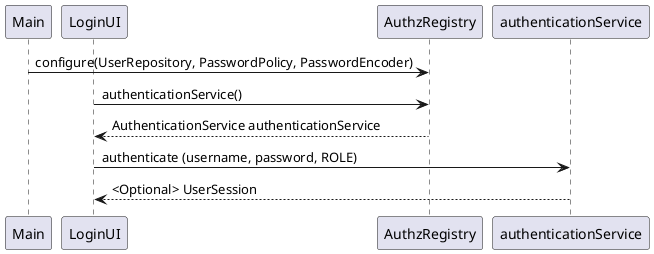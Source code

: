 @startuml

participant Main 
participant LoginUI 
participant AuthzRegistry 
participant authenticationService

Main -> AuthzRegistry : configure(UserRepository, PasswordPolicy, PasswordEncoder)
LoginUI -> AuthzRegistry : authenticationService()
AuthzRegistry --> LoginUI : AuthenticationService authenticationService

LoginUI -> authenticationService : authenticate (username, password, ROLE)
authenticationService --> LoginUI :  <Optional> UserSession


@enduml